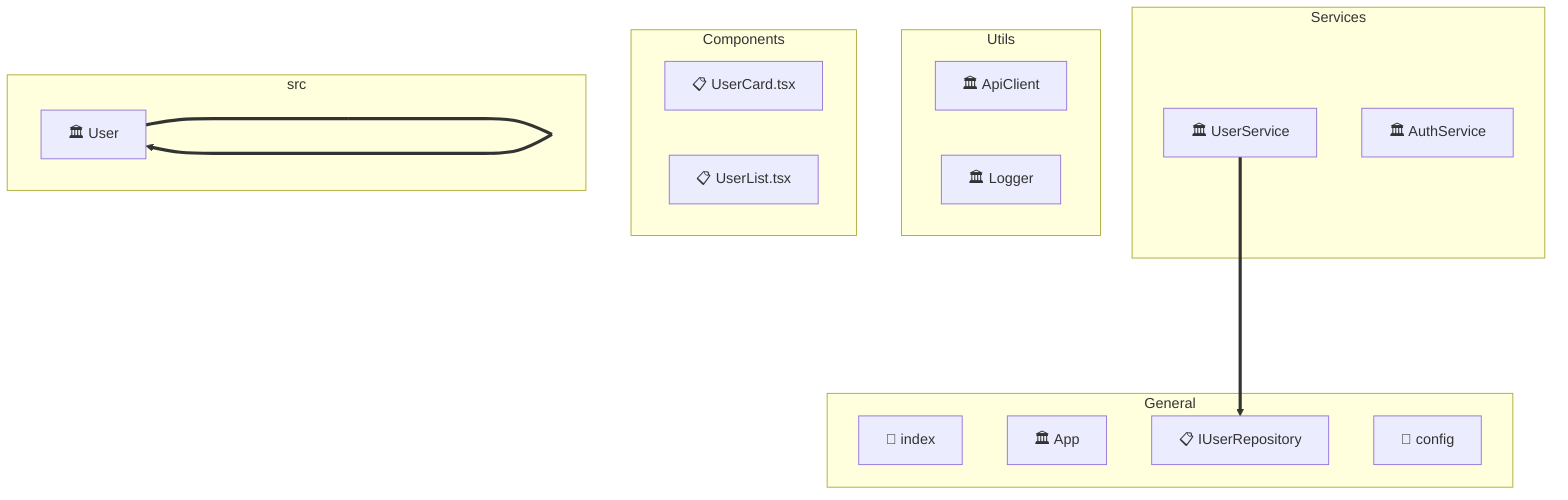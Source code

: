 graph TB
    subgraph cluster_general["General"]
        src_index["📄 index"]
        src_App["🏛️ App"]
        src_interfaces_IUserRepository["📋 IUserRepository"]
        src_config["📄 config"]
    end
    subgraph cluster_services["Services"]
        src_services_UserService["🏛️ UserService"]
        src_services_AuthService["🏛️ AuthService"]
    end
    subgraph cluster_utils["Utils"]
        src_utils_ApiClient["🏛️ ApiClient"]
        src_utils_Logger["🏛️ Logger"]
    end
    subgraph cluster_components["Components"]
        src_components_UserCard_tsx["📋 UserCard.tsx"]
        src_components_UserList_tsx["📋 UserList.tsx"]
    end
    subgraph package_src["src"]
        src_index["📄 index"]
        src_App["🏛️ App"]
        src_services_UserService["🏛️ UserService"]
        src_services_AuthService["🏛️ AuthService"]
        src_utils_ApiClient["🏛️ ApiClient"]
        src_utils_Logger["🏛️ Logger"]
        src_models_User["🏛️ User"]
        src_interfaces_IUserRepository["📋 IUserRepository"]
        src_components_UserCard_tsx["📋 UserCard.tsx"]
        src_components_UserList_tsx["📋 UserList.tsx"]
        src_config["📄 config"]
    end
    src_services_UserService ====> src_interfaces_IUserRepository
    src_models_User ====> src_models_User

    classDef coreModule fill:#ff6b6b,stroke:#333,stroke-width:2px,color:#fff
    classDef utilModule fill:#4ecdc4,stroke:#333,stroke-width:2px,color:#fff
    classDef componentModule fill:#45b7d1,stroke:#333,stroke-width:2px,color:#fff
    classDef serviceModule fill:#f9ca24,stroke:#333,stroke-width:2px,color:#333
    classDef testModule fill:#6c5ce7,stroke:#333,stroke-width:2px,color:#fff